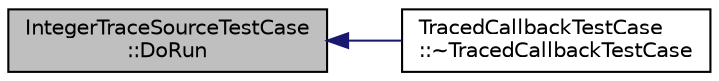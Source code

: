 digraph "IntegerTraceSourceTestCase::DoRun"
{
  edge [fontname="Helvetica",fontsize="10",labelfontname="Helvetica",labelfontsize="10"];
  node [fontname="Helvetica",fontsize="10",shape=record];
  rankdir="LR";
  Node1 [label="IntegerTraceSourceTestCase\l::DoRun",height=0.2,width=0.4,color="black", fillcolor="grey75", style="filled", fontcolor="black"];
  Node1 -> Node2 [dir="back",color="midnightblue",fontsize="10",style="solid"];
  Node2 [label="TracedCallbackTestCase\l::~TracedCallbackTestCase",height=0.2,width=0.4,color="black", fillcolor="white", style="filled",URL="$db/d34/classTracedCallbackTestCase.html#ad19394e2f459c2d82791abd67f55a305"];
}
